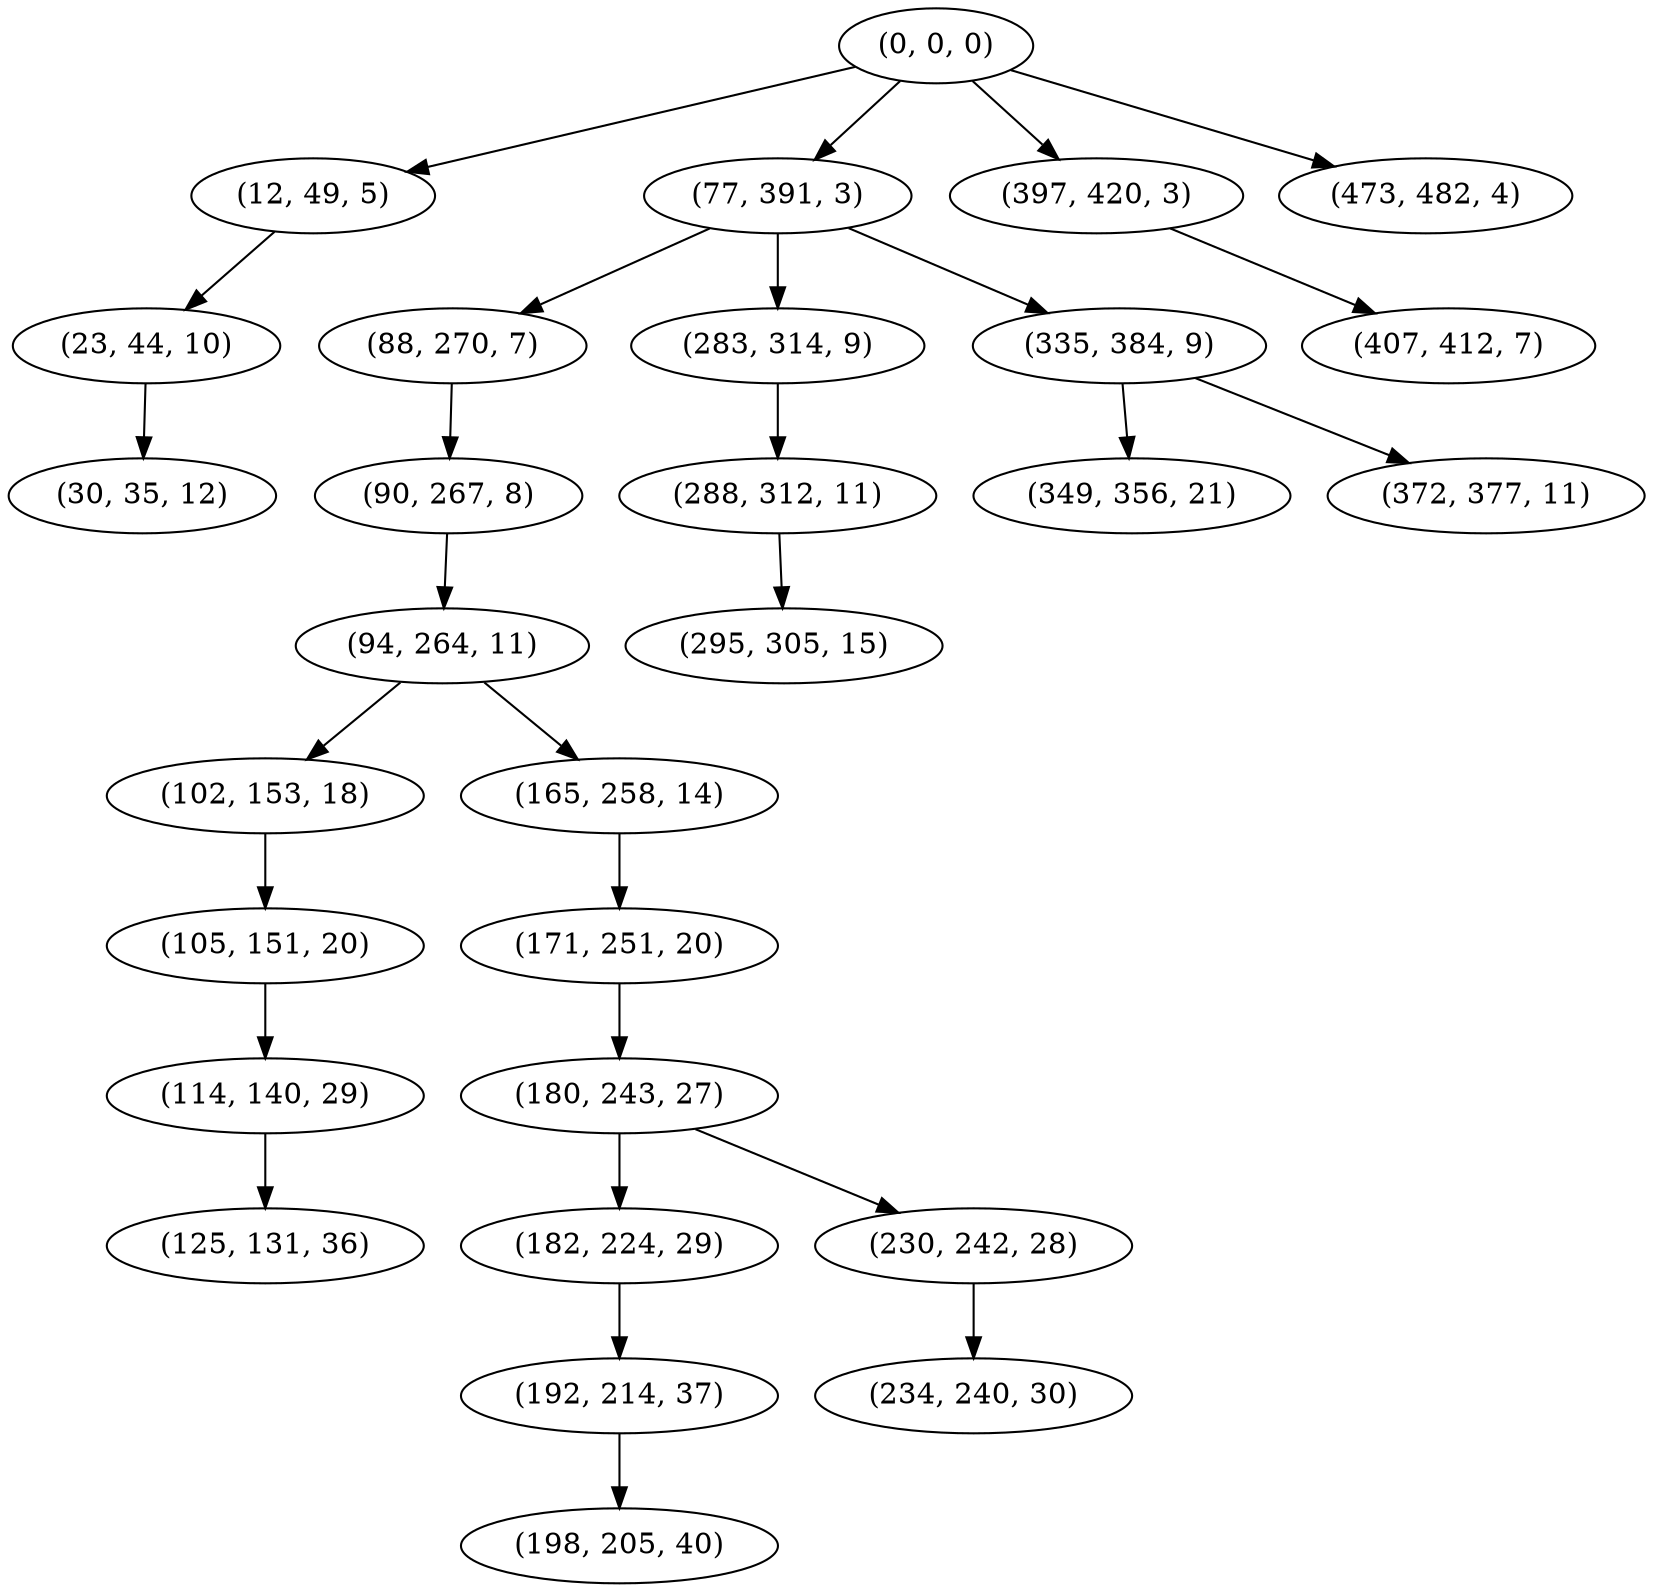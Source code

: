 digraph tree {
    "(0, 0, 0)";
    "(12, 49, 5)";
    "(23, 44, 10)";
    "(30, 35, 12)";
    "(77, 391, 3)";
    "(88, 270, 7)";
    "(90, 267, 8)";
    "(94, 264, 11)";
    "(102, 153, 18)";
    "(105, 151, 20)";
    "(114, 140, 29)";
    "(125, 131, 36)";
    "(165, 258, 14)";
    "(171, 251, 20)";
    "(180, 243, 27)";
    "(182, 224, 29)";
    "(192, 214, 37)";
    "(198, 205, 40)";
    "(230, 242, 28)";
    "(234, 240, 30)";
    "(283, 314, 9)";
    "(288, 312, 11)";
    "(295, 305, 15)";
    "(335, 384, 9)";
    "(349, 356, 21)";
    "(372, 377, 11)";
    "(397, 420, 3)";
    "(407, 412, 7)";
    "(473, 482, 4)";
    "(0, 0, 0)" -> "(12, 49, 5)";
    "(0, 0, 0)" -> "(77, 391, 3)";
    "(0, 0, 0)" -> "(397, 420, 3)";
    "(0, 0, 0)" -> "(473, 482, 4)";
    "(12, 49, 5)" -> "(23, 44, 10)";
    "(23, 44, 10)" -> "(30, 35, 12)";
    "(77, 391, 3)" -> "(88, 270, 7)";
    "(77, 391, 3)" -> "(283, 314, 9)";
    "(77, 391, 3)" -> "(335, 384, 9)";
    "(88, 270, 7)" -> "(90, 267, 8)";
    "(90, 267, 8)" -> "(94, 264, 11)";
    "(94, 264, 11)" -> "(102, 153, 18)";
    "(94, 264, 11)" -> "(165, 258, 14)";
    "(102, 153, 18)" -> "(105, 151, 20)";
    "(105, 151, 20)" -> "(114, 140, 29)";
    "(114, 140, 29)" -> "(125, 131, 36)";
    "(165, 258, 14)" -> "(171, 251, 20)";
    "(171, 251, 20)" -> "(180, 243, 27)";
    "(180, 243, 27)" -> "(182, 224, 29)";
    "(180, 243, 27)" -> "(230, 242, 28)";
    "(182, 224, 29)" -> "(192, 214, 37)";
    "(192, 214, 37)" -> "(198, 205, 40)";
    "(230, 242, 28)" -> "(234, 240, 30)";
    "(283, 314, 9)" -> "(288, 312, 11)";
    "(288, 312, 11)" -> "(295, 305, 15)";
    "(335, 384, 9)" -> "(349, 356, 21)";
    "(335, 384, 9)" -> "(372, 377, 11)";
    "(397, 420, 3)" -> "(407, 412, 7)";
}

